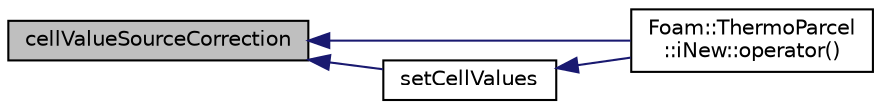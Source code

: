 digraph "cellValueSourceCorrection"
{
  bgcolor="transparent";
  edge [fontname="Helvetica",fontsize="10",labelfontname="Helvetica",labelfontsize="10"];
  node [fontname="Helvetica",fontsize="10",shape=record];
  rankdir="LR";
  Node1 [label="cellValueSourceCorrection",height=0.2,width=0.4,color="black", fillcolor="grey75", style="filled", fontcolor="black"];
  Node1 -> Node2 [dir="back",color="midnightblue",fontsize="10",style="solid",fontname="Helvetica"];
  Node2 [label="Foam::ThermoParcel\l::iNew::operator()",height=0.2,width=0.4,color="black",URL="$a01096.html#af64403328a73a09a286886c9e58eaca3"];
  Node1 -> Node3 [dir="back",color="midnightblue",fontsize="10",style="solid",fontname="Helvetica"];
  Node3 [label="setCellValues",height=0.2,width=0.4,color="black",URL="$a02669.html#ad8f8e29c218563cbc811689b2b2ddb28",tooltip="Set cell values. "];
  Node3 -> Node2 [dir="back",color="midnightblue",fontsize="10",style="solid",fontname="Helvetica"];
}
